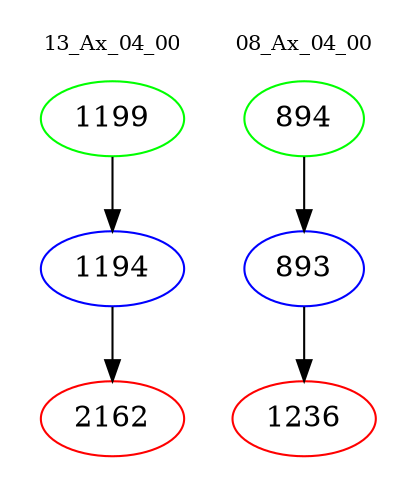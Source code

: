 digraph{
subgraph cluster_0 {
color = white
label = "13_Ax_04_00";
fontsize=10;
T0_1199 [label="1199", color="green"]
T0_1199 -> T0_1194 [color="black"]
T0_1194 [label="1194", color="blue"]
T0_1194 -> T0_2162 [color="black"]
T0_2162 [label="2162", color="red"]
}
subgraph cluster_1 {
color = white
label = "08_Ax_04_00";
fontsize=10;
T1_894 [label="894", color="green"]
T1_894 -> T1_893 [color="black"]
T1_893 [label="893", color="blue"]
T1_893 -> T1_1236 [color="black"]
T1_1236 [label="1236", color="red"]
}
}
